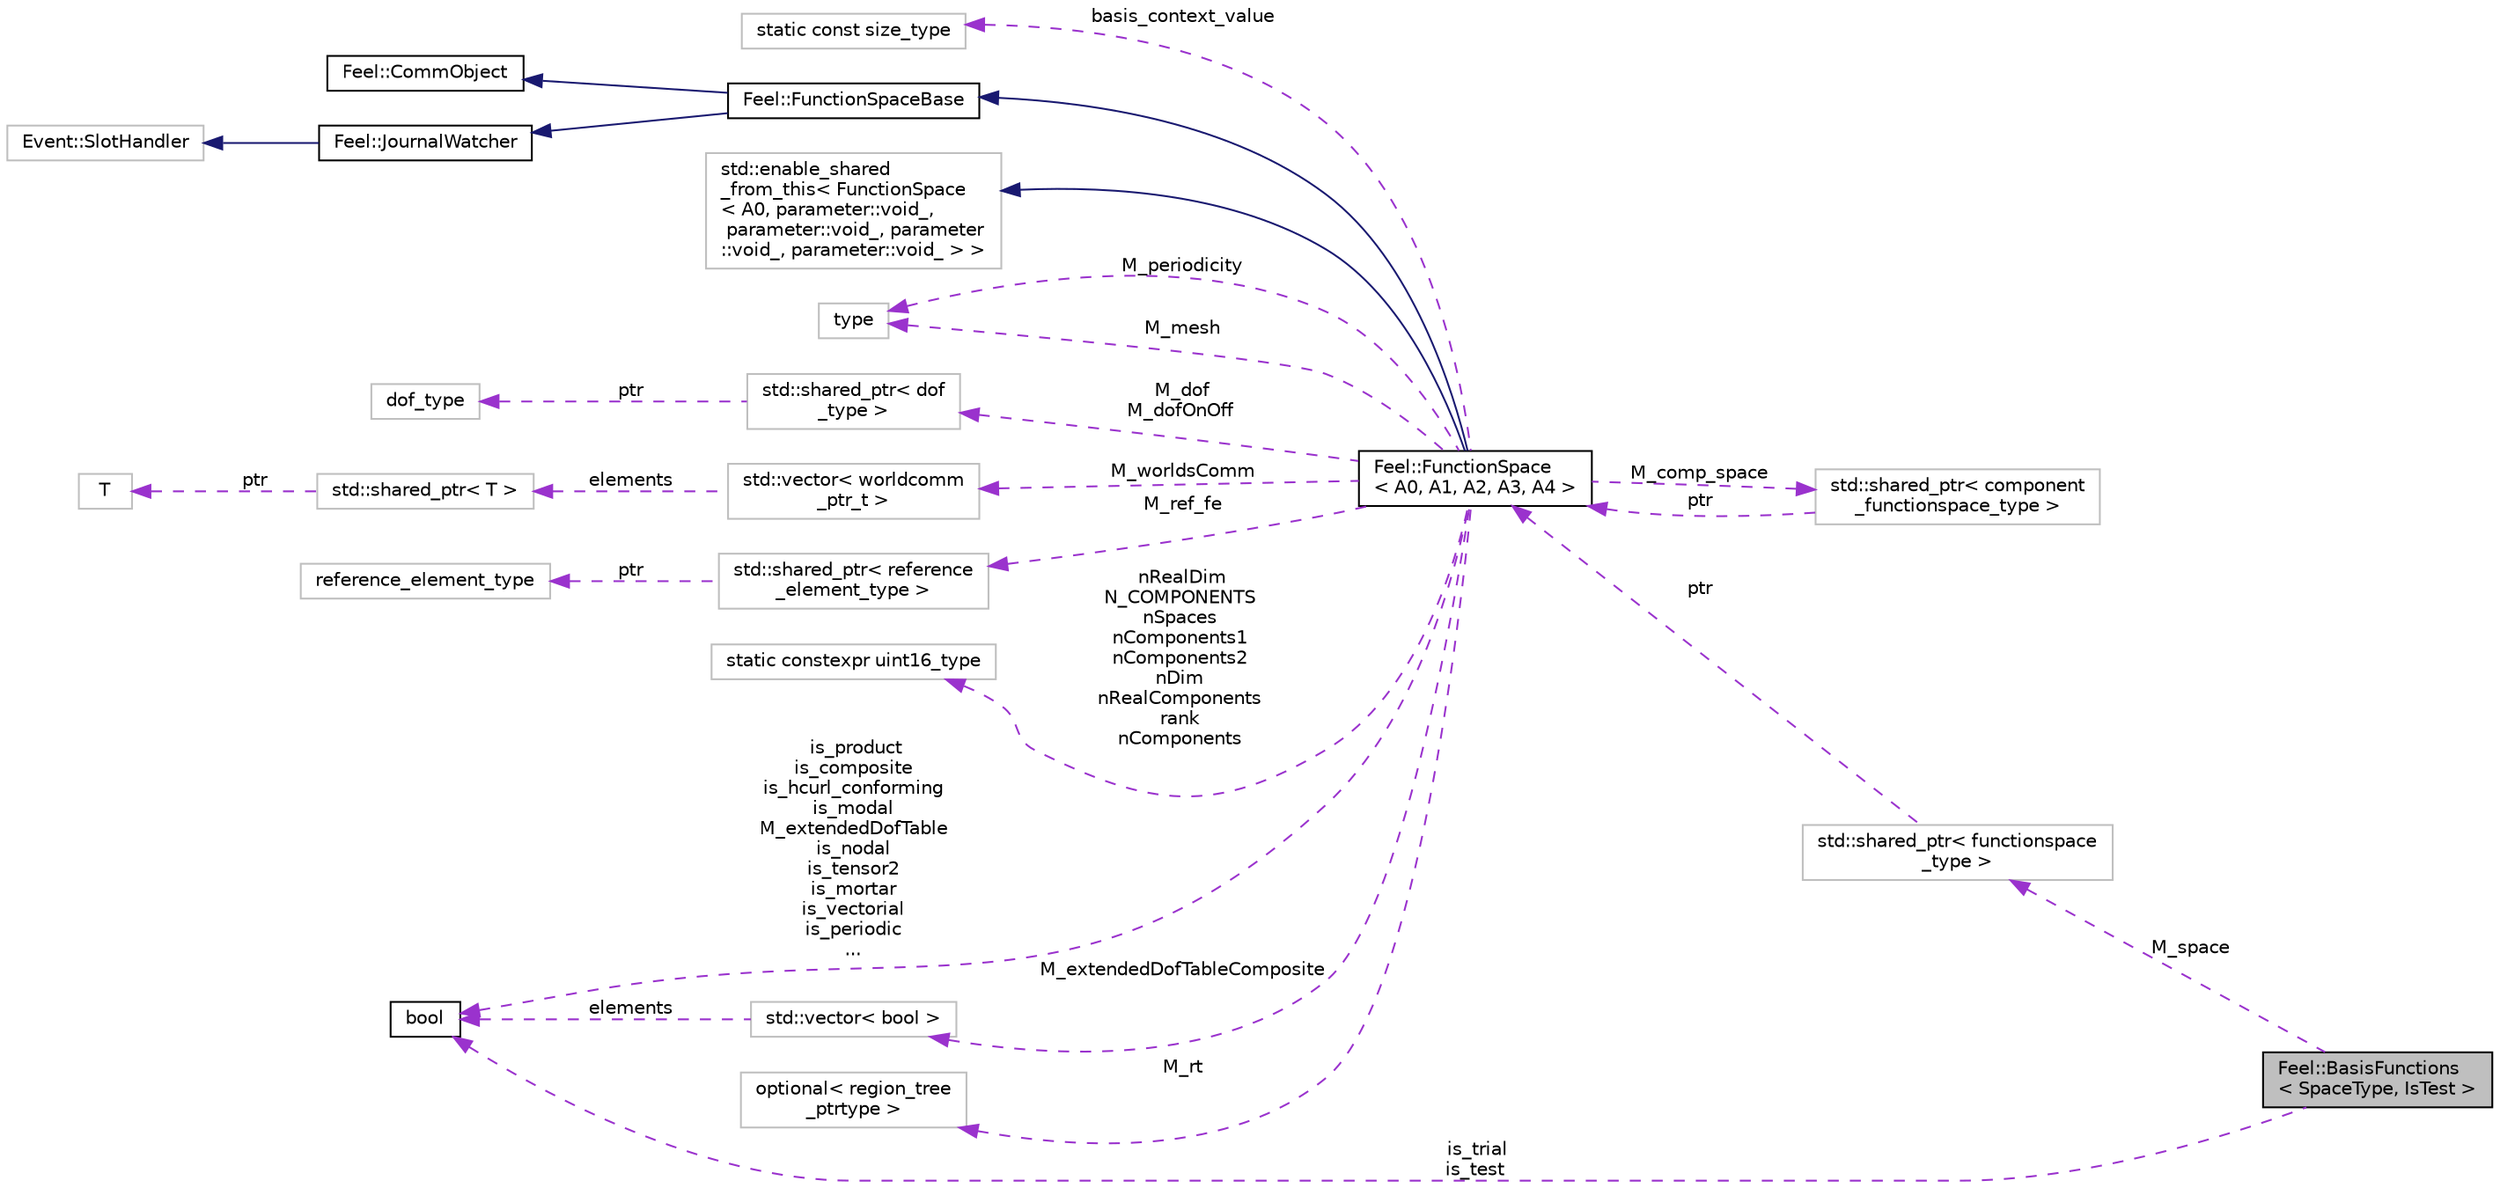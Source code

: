 digraph "Feel::BasisFunctions&lt; SpaceType, IsTest &gt;"
{
 // LATEX_PDF_SIZE
  edge [fontname="Helvetica",fontsize="10",labelfontname="Helvetica",labelfontsize="10"];
  node [fontname="Helvetica",fontsize="10",shape=record];
  rankdir="LR";
  Node1 [label="Feel::BasisFunctions\l\< SpaceType, IsTest \>",height=0.2,width=0.4,color="black", fillcolor="grey75", style="filled", fontcolor="black",tooltip="base class for basis functions"];
  Node2 -> Node1 [dir="back",color="darkorchid3",fontsize="10",style="dashed",label=" M_space" ,fontname="Helvetica"];
  Node2 [label="std::shared_ptr\< functionspace\l_type \>",height=0.2,width=0.4,color="grey75", fillcolor="white", style="filled",tooltip=" "];
  Node3 -> Node2 [dir="back",color="darkorchid3",fontsize="10",style="dashed",label=" ptr" ,fontname="Helvetica"];
  Node3 [label="Feel::FunctionSpace\l\< A0, A1, A2, A3, A4 \>",height=0.2,width=0.4,color="black", fillcolor="white", style="filled",URL="$classFeel_1_1FunctionSpace.html",tooltip=" "];
  Node4 -> Node3 [dir="back",color="midnightblue",fontsize="10",style="solid",fontname="Helvetica"];
  Node4 [label="Feel::FunctionSpaceBase",height=0.2,width=0.4,color="black", fillcolor="white", style="filled",URL="$classFeel_1_1FunctionSpaceBase.html",tooltip="base class for FunctionSpace"];
  Node5 -> Node4 [dir="back",color="midnightblue",fontsize="10",style="solid",fontname="Helvetica"];
  Node5 [label="Feel::CommObject",height=0.2,width=0.4,color="black", fillcolor="white", style="filled",URL="$classFeel_1_1CommObject.html",tooltip=" "];
  Node6 -> Node4 [dir="back",color="midnightblue",fontsize="10",style="solid",fontname="Helvetica"];
  Node6 [label="Feel::JournalWatcher",height=0.2,width=0.4,color="black", fillcolor="white", style="filled",URL="$classFeel_1_1JournalWatcher.html",tooltip=" "];
  Node7 -> Node6 [dir="back",color="midnightblue",fontsize="10",style="solid",fontname="Helvetica"];
  Node7 [label="Event::SlotHandler",height=0.2,width=0.4,color="grey75", fillcolor="white", style="filled",tooltip=" "];
  Node8 -> Node3 [dir="back",color="midnightblue",fontsize="10",style="solid",fontname="Helvetica"];
  Node8 [label="std::enable_shared\l_from_this\< FunctionSpace\l\< A0, parameter::void_,\l parameter::void_, parameter\l::void_, parameter::void_ \> \>",height=0.2,width=0.4,color="grey75", fillcolor="white", style="filled",tooltip=" "];
  Node9 -> Node3 [dir="back",color="darkorchid3",fontsize="10",style="dashed",label=" M_mesh" ,fontname="Helvetica"];
  Node9 [label="type",height=0.2,width=0.4,color="grey75", fillcolor="white", style="filled",tooltip=" "];
  Node10 -> Node3 [dir="back",color="darkorchid3",fontsize="10",style="dashed",label=" M_dof\nM_dofOnOff" ,fontname="Helvetica"];
  Node10 [label="std::shared_ptr\< dof\l_type \>",height=0.2,width=0.4,color="grey75", fillcolor="white", style="filled",tooltip=" "];
  Node11 -> Node10 [dir="back",color="darkorchid3",fontsize="10",style="dashed",label=" ptr" ,fontname="Helvetica"];
  Node11 [label="dof_type",height=0.2,width=0.4,color="grey75", fillcolor="white", style="filled",tooltip=" "];
  Node12 -> Node3 [dir="back",color="darkorchid3",fontsize="10",style="dashed",label=" M_worldsComm" ,fontname="Helvetica"];
  Node12 [label="std::vector\< worldcomm\l_ptr_t \>",height=0.2,width=0.4,color="grey75", fillcolor="white", style="filled",tooltip=" "];
  Node13 -> Node12 [dir="back",color="darkorchid3",fontsize="10",style="dashed",label=" elements" ,fontname="Helvetica"];
  Node13 [label="std::shared_ptr\< T \>",height=0.2,width=0.4,color="grey75", fillcolor="white", style="filled",tooltip="STL class."];
  Node14 -> Node13 [dir="back",color="darkorchid3",fontsize="10",style="dashed",label=" ptr" ,fontname="Helvetica"];
  Node14 [label="T",height=0.2,width=0.4,color="grey75", fillcolor="white", style="filled",tooltip=" "];
  Node15 -> Node3 [dir="back",color="darkorchid3",fontsize="10",style="dashed",label=" M_ref_fe" ,fontname="Helvetica"];
  Node15 [label="std::shared_ptr\< reference\l_element_type \>",height=0.2,width=0.4,color="grey75", fillcolor="white", style="filled",tooltip=" "];
  Node16 -> Node15 [dir="back",color="darkorchid3",fontsize="10",style="dashed",label=" ptr" ,fontname="Helvetica"];
  Node16 [label="reference_element_type",height=0.2,width=0.4,color="grey75", fillcolor="white", style="filled",tooltip=" "];
  Node17 -> Node3 [dir="back",color="darkorchid3",fontsize="10",style="dashed",label=" nRealDim\nN_COMPONENTS\nnSpaces\nnComponents1\nnComponents2\nnDim\nnRealComponents\nrank\nnComponents" ,fontname="Helvetica"];
  Node17 [label="static constexpr uint16_type",height=0.2,width=0.4,color="grey75", fillcolor="white", style="filled",tooltip=" "];
  Node18 -> Node3 [dir="back",color="darkorchid3",fontsize="10",style="dashed",label=" is_product\nis_composite\nis_hcurl_conforming\nis_modal\nM_extendedDofTable\nis_nodal\nis_tensor2\nis_mortar\nis_vectorial\nis_periodic\n..." ,fontname="Helvetica"];
  Node18 [label="bool",height=0.2,width=0.4,color="black", fillcolor="white", style="filled",URL="$classbool.html",tooltip=" "];
  Node19 -> Node3 [dir="back",color="darkorchid3",fontsize="10",style="dashed",label=" M_rt" ,fontname="Helvetica"];
  Node19 [label="optional\< region_tree\l_ptrtype \>",height=0.2,width=0.4,color="grey75", fillcolor="white", style="filled",tooltip=" "];
  Node20 -> Node3 [dir="back",color="darkorchid3",fontsize="10",style="dashed",label=" M_extendedDofTableComposite" ,fontname="Helvetica"];
  Node20 [label="std::vector\< bool \>",height=0.2,width=0.4,color="grey75", fillcolor="white", style="filled",tooltip=" "];
  Node18 -> Node20 [dir="back",color="darkorchid3",fontsize="10",style="dashed",label=" elements" ,fontname="Helvetica"];
  Node9 -> Node3 [dir="back",color="darkorchid3",fontsize="10",style="dashed",label=" M_periodicity" ,fontname="Helvetica"];
  Node21 -> Node3 [dir="back",color="darkorchid3",fontsize="10",style="dashed",label=" basis_context_value" ,fontname="Helvetica"];
  Node21 [label="static const size_type",height=0.2,width=0.4,color="grey75", fillcolor="white", style="filled",tooltip=" "];
  Node22 -> Node3 [dir="back",color="darkorchid3",fontsize="10",style="dashed",label=" M_comp_space" ,fontname="Helvetica"];
  Node22 [label="std::shared_ptr\< component\l_functionspace_type \>",height=0.2,width=0.4,color="grey75", fillcolor="white", style="filled",tooltip=" "];
  Node3 -> Node22 [dir="back",color="darkorchid3",fontsize="10",style="dashed",label=" ptr" ,fontname="Helvetica"];
  Node18 -> Node1 [dir="back",color="darkorchid3",fontsize="10",style="dashed",label=" is_trial\nis_test" ,fontname="Helvetica"];
}
